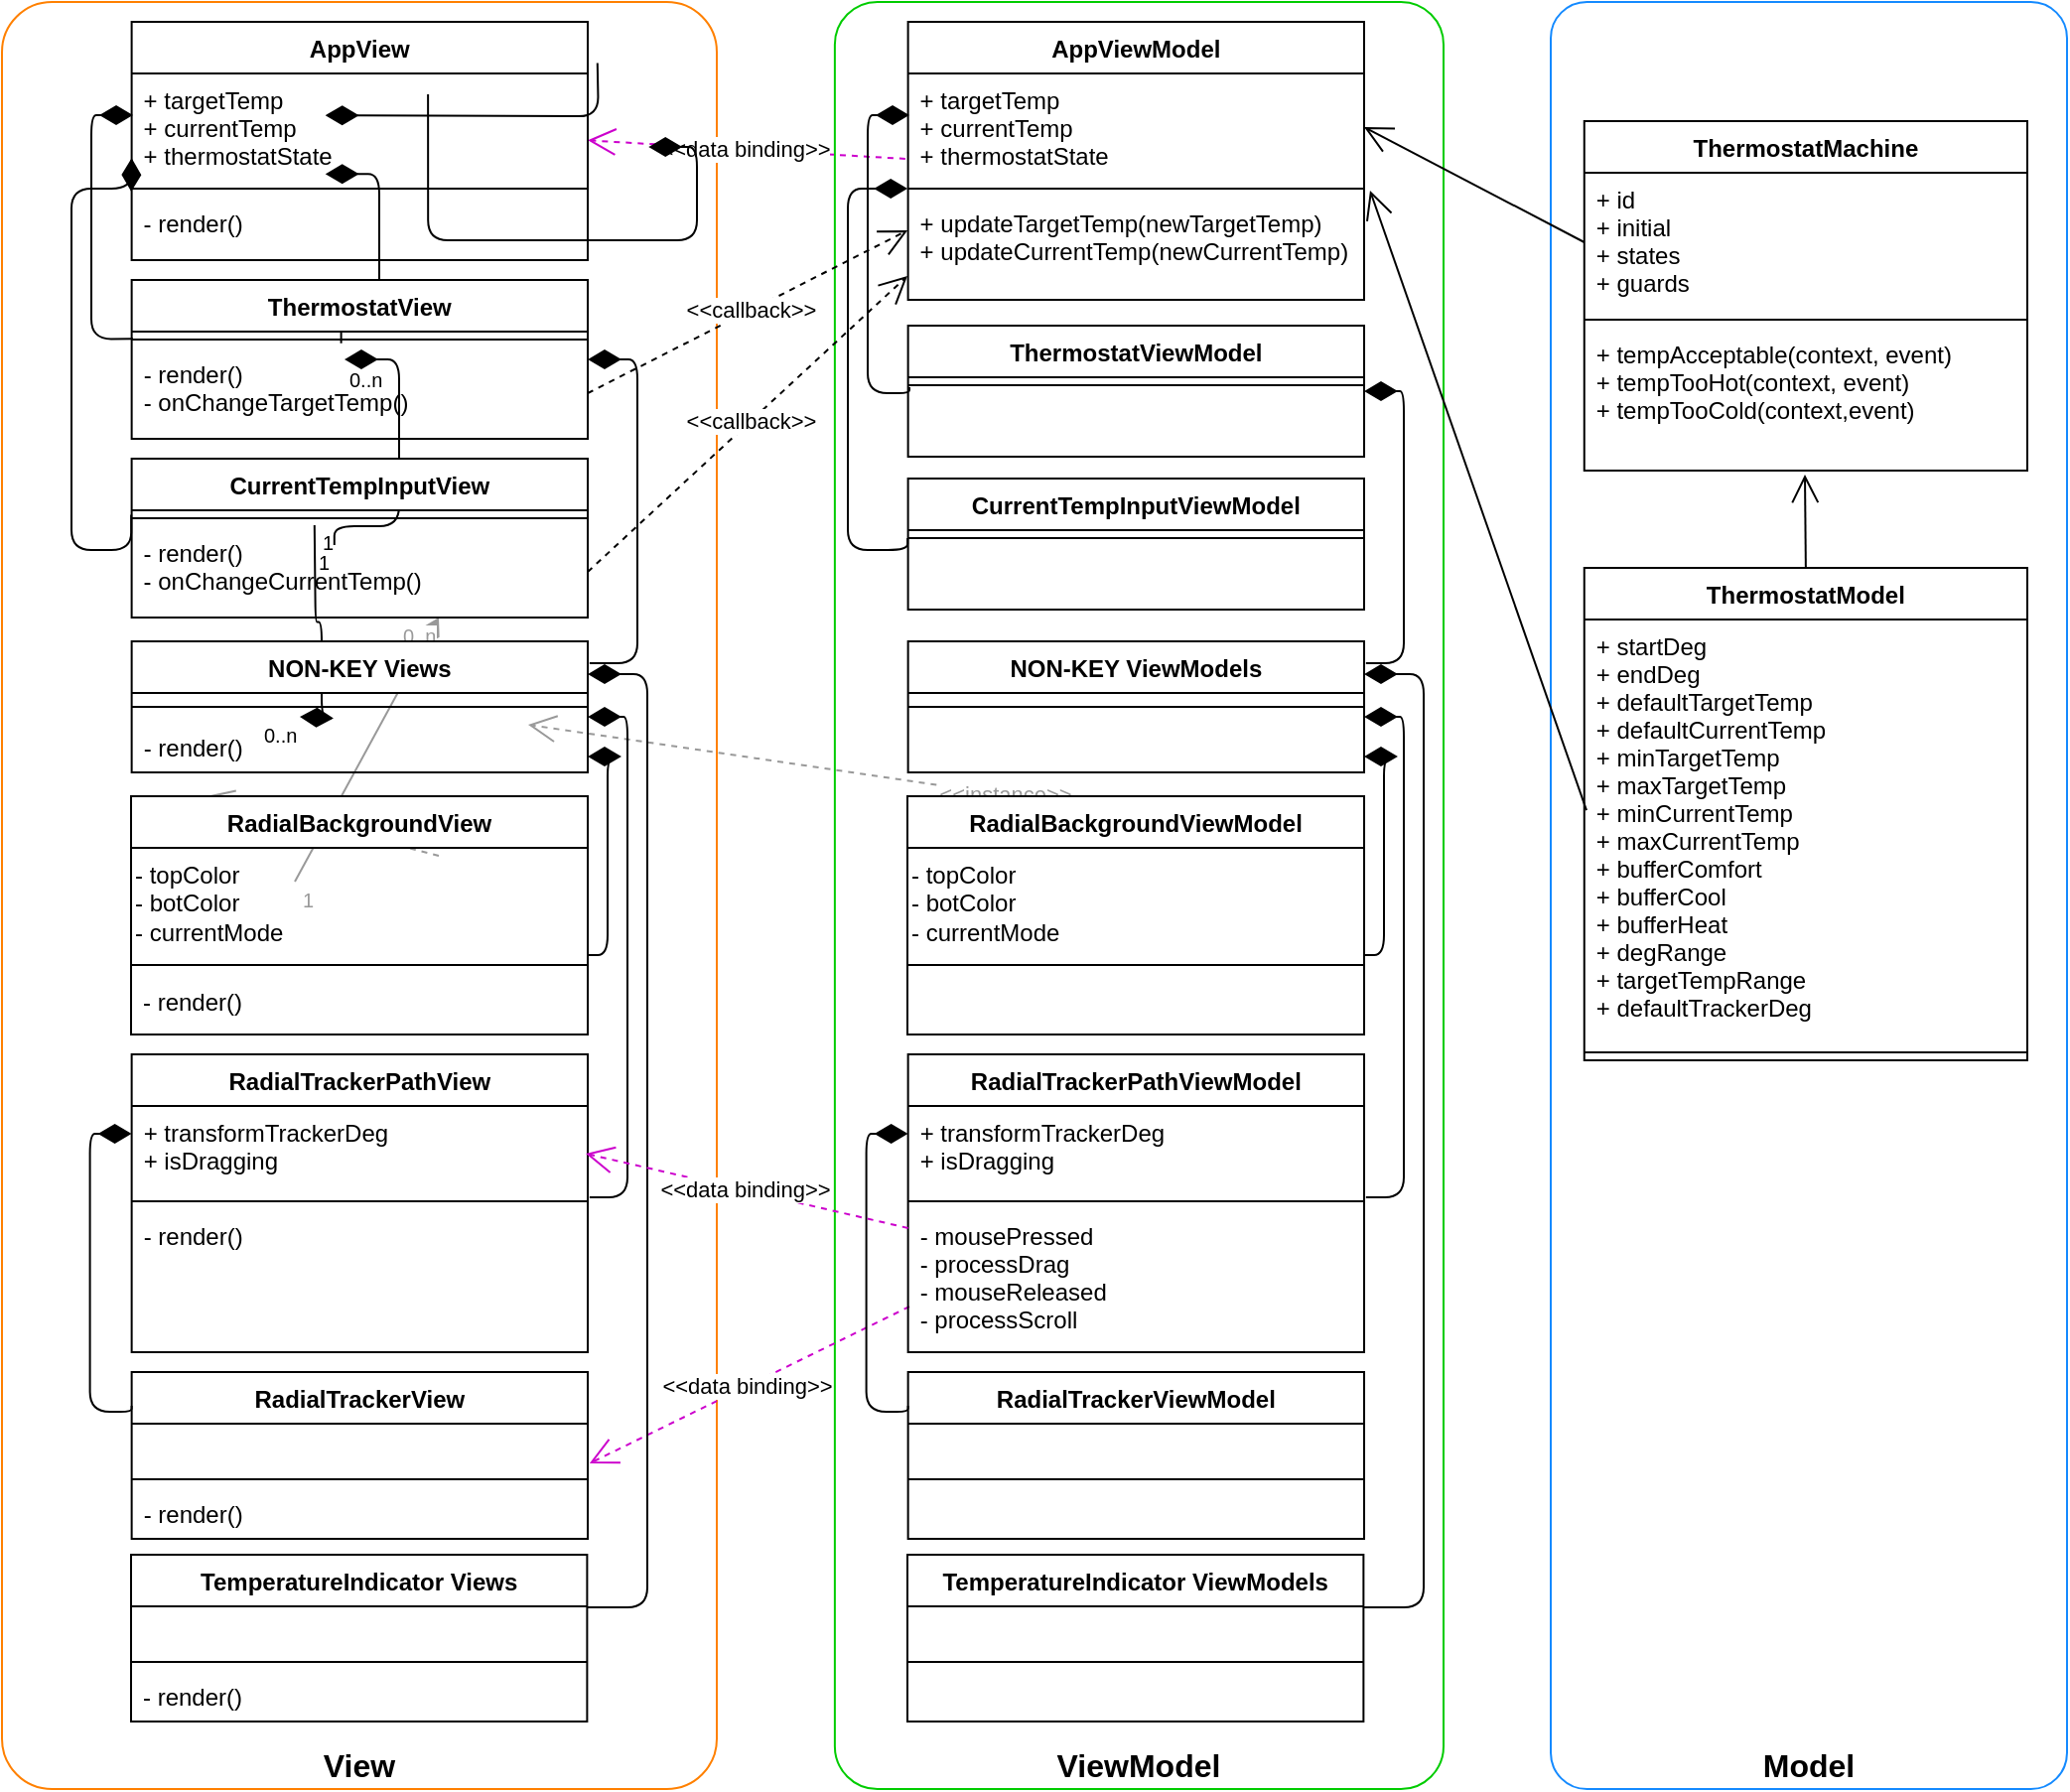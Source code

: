 <mxfile version="12.8.1" type="device"><diagram id="C5RBs43oDa-KdzZeNtuy" name="UML Class Diagram"><mxGraphModel dx="1408" dy="748" grid="1" gridSize="10" guides="1" tooltips="1" connect="1" arrows="1" fold="1" page="1" pageScale="1" pageWidth="827" pageHeight="1169" math="0" shadow="0"><root><mxCell id="WIyWlLk6GJQsqaUBKTNV-0"/><mxCell id="WIyWlLk6GJQsqaUBKTNV-1" parent="WIyWlLk6GJQsqaUBKTNV-0"/><mxCell id="9CVnoD6y7xg2wJ9x1rAa-2" value="&lt;b style=&quot;font-size: 16px;&quot;&gt;ViewModel&lt;/b&gt;" style="rounded=1;whiteSpace=wrap;html=1;strokeColor=#00CC00;fontColor=#000000;arcSize=7;verticalAlign=bottom;fillColor=none;fontSize=16;" parent="WIyWlLk6GJQsqaUBKTNV-1" vertex="1"><mxGeometry x="459.44" y="80" width="306.56" height="900" as="geometry"/></mxCell><mxCell id="9CVnoD6y7xg2wJ9x1rAa-0" value="&lt;b style=&quot;font-size: 16px;&quot;&gt;Model&lt;/b&gt;" style="rounded=1;whiteSpace=wrap;html=1;strokeColor=#148AFF;fontColor=#000000;arcSize=7;verticalAlign=bottom;fillColor=none;fontSize=16;" parent="WIyWlLk6GJQsqaUBKTNV-1" vertex="1"><mxGeometry x="820" y="80" width="260" height="900" as="geometry"/></mxCell><mxCell id="9CVnoD6y7xg2wJ9x1rAa-19" value="ThermostatModel" style="swimlane;fontStyle=1;align=center;verticalAlign=top;childLayout=stackLayout;horizontal=1;startSize=26;horizontalStack=0;resizeParent=1;resizeParentMax=0;resizeLast=0;collapsible=1;marginBottom=0;" parent="WIyWlLk6GJQsqaUBKTNV-1" vertex="1"><mxGeometry x="836.88" y="365" width="223.12" height="248" as="geometry"/></mxCell><mxCell id="9CVnoD6y7xg2wJ9x1rAa-20" value="+ startDeg &#10;+ endDeg &#10;+ defaultTargetTemp &#10;+ defaultCurrentTemp &#10;+ minTargetTemp &#10;+ maxTargetTemp &#10;+ minCurrentTemp &#10;+ maxCurrentTemp &#10;+ bufferComfort &#10;+ bufferCool &#10;+ bufferHeat &#10;+ degRange&#10;+ targetTempRange&#10;+ defaultTrackerDeg " style="text;strokeColor=none;fillColor=none;align=left;verticalAlign=top;spacingLeft=4;spacingRight=4;overflow=hidden;rotatable=0;points=[[0,0.5],[1,0.5]];portConstraint=eastwest;" parent="9CVnoD6y7xg2wJ9x1rAa-19" vertex="1"><mxGeometry y="26" width="223.12" height="214" as="geometry"/></mxCell><mxCell id="9CVnoD6y7xg2wJ9x1rAa-21" value="" style="line;strokeWidth=1;fillColor=none;align=left;verticalAlign=middle;spacingTop=-1;spacingLeft=3;spacingRight=3;rotatable=0;labelPosition=right;points=[];portConstraint=eastwest;" parent="9CVnoD6y7xg2wJ9x1rAa-19" vertex="1"><mxGeometry y="240" width="223.12" height="8" as="geometry"/></mxCell><mxCell id="9CVnoD6y7xg2wJ9x1rAa-1" value="&lt;b style=&quot;font-size: 16px;&quot;&gt;View&lt;/b&gt;" style="rounded=1;whiteSpace=wrap;html=1;strokeColor=#FF8000;fontColor=#000000;arcSize=7;verticalAlign=bottom;fillColor=none;fontSize=16;" parent="WIyWlLk6GJQsqaUBKTNV-1" vertex="1"><mxGeometry x="40" y="80" width="360" height="900" as="geometry"/></mxCell><mxCell id="9CVnoD6y7xg2wJ9x1rAa-13" value="NON-KEY ViewModels" style="swimlane;fontStyle=1;align=center;verticalAlign=top;childLayout=stackLayout;horizontal=1;startSize=26;horizontalStack=0;resizeParent=1;resizeParentMax=0;resizeLast=0;collapsible=1;marginBottom=0;" parent="WIyWlLk6GJQsqaUBKTNV-1" vertex="1"><mxGeometry x="496.32" y="402" width="229.69" height="66" as="geometry"/></mxCell><mxCell id="9CVnoD6y7xg2wJ9x1rAa-15" value="" style="line;strokeWidth=1;fillColor=none;align=left;verticalAlign=middle;spacingTop=-1;spacingLeft=3;spacingRight=3;rotatable=0;labelPosition=right;points=[];portConstraint=eastwest;" parent="9CVnoD6y7xg2wJ9x1rAa-13" vertex="1"><mxGeometry y="26" width="229.69" height="14" as="geometry"/></mxCell><mxCell id="9CVnoD6y7xg2wJ9x1rAa-16" value=" " style="text;strokeColor=none;fillColor=none;align=left;verticalAlign=top;spacingLeft=4;spacingRight=4;overflow=hidden;rotatable=0;points=[[0,0.5],[1,0.5]];portConstraint=eastwest;fontColor=#000000;" parent="9CVnoD6y7xg2wJ9x1rAa-13" vertex="1"><mxGeometry y="40" width="229.69" height="26" as="geometry"/></mxCell><mxCell id="9CVnoD6y7xg2wJ9x1rAa-45" value="&amp;lt;&amp;lt;data binding&amp;gt;&amp;gt;" style="endArrow=open;endSize=12;dashed=1;html=1;entryX=1.004;entryY=0.833;entryDx=0;entryDy=0;startArrow=none;startFill=0;startSize=12;horizontal=1;entryPerimeter=0;strokeColor=#CC00CC;exitX=0.003;exitY=0.681;exitDx=0;exitDy=0;exitPerimeter=0;" parent="WIyWlLk6GJQsqaUBKTNV-1" source="GI1ptg-yzZfhmbp-RPD3-28" target="Fqeq60EQVSiCAQe6T0hU-38" edge="1"><mxGeometry x="0.017" width="160" relative="1" as="geometry"><mxPoint x="459.44" y="797.65" as="sourcePoint"/><mxPoint x="369.33" y="720.002" as="targetPoint"/><mxPoint as="offset"/></mxGeometry></mxCell><mxCell id="9CVnoD6y7xg2wJ9x1rAa-60" value="&amp;lt;&amp;lt;data binding&amp;gt;&amp;gt;" style="endArrow=open;endSize=12;dashed=1;html=1;startArrow=none;startFill=0;startSize=12;horizontal=1;strokeColor=#CC00CC;exitX=-0.006;exitY=0.796;exitDx=0;exitDy=0;exitPerimeter=0;" parent="WIyWlLk6GJQsqaUBKTNV-1" source="GI1ptg-yzZfhmbp-RPD3-5" target="Fqeq60EQVSiCAQe6T0hU-10" edge="1"><mxGeometry x="0.017" width="160" relative="1" as="geometry"><mxPoint x="440" y="130" as="sourcePoint"/><mxPoint x="335.01" y="39.872" as="targetPoint"/><mxPoint as="offset"/></mxGeometry></mxCell><mxCell id="9CVnoD6y7xg2wJ9x1rAa-61" value="&lt;br&gt;" style="endArrow=none;html=1;endSize=12;startArrow=diamondThin;startSize=14;startFill=1;edgeStyle=orthogonalEdgeStyle;endFill=0;entryX=0.999;entryY=0.09;entryDx=0;entryDy=0;entryPerimeter=0;exitX=0;exitY=0.5;exitDx=0;exitDy=0;" parent="WIyWlLk6GJQsqaUBKTNV-1" source="9CVnoD6y7xg2wJ9x1rAa-39" edge="1"><mxGeometry relative="1" as="geometry"><mxPoint x="190" y="440" as="sourcePoint"/><mxPoint x="197.39" y="343.5" as="targetPoint"/></mxGeometry></mxCell><mxCell id="9CVnoD6y7xg2wJ9x1rAa-62" value="0..n" style="resizable=0;html=1;align=left;verticalAlign=top;labelBackgroundColor=#ffffff;fontSize=10;" parent="9CVnoD6y7xg2wJ9x1rAa-61" connectable="0" vertex="1"><mxGeometry x="-1" relative="1" as="geometry"><mxPoint x="-20" y="-3" as="offset"/></mxGeometry></mxCell><mxCell id="9CVnoD6y7xg2wJ9x1rAa-63" value="1" style="resizable=0;html=1;align=right;verticalAlign=top;labelBackgroundColor=#ffffff;fontSize=10;" parent="9CVnoD6y7xg2wJ9x1rAa-61" connectable="0" vertex="1"><mxGeometry x="1" relative="1" as="geometry"><mxPoint x="10.05" y="-3.5" as="offset"/></mxGeometry></mxCell><mxCell id="9CVnoD6y7xg2wJ9x1rAa-64" value="&amp;lt;&amp;lt;callback&amp;gt;&amp;gt;" style="endArrow=open;endSize=12;dashed=1;html=1;startArrow=none;startFill=0;startSize=12;horizontal=1;exitX=1;exitY=0.5;exitDx=0;exitDy=0;entryX=-0.001;entryY=0.327;entryDx=0;entryDy=0;entryPerimeter=0;" parent="WIyWlLk6GJQsqaUBKTNV-1" source="Fqeq60EQVSiCAQe6T0hU-8" target="GI1ptg-yzZfhmbp-RPD3-7" edge="1"><mxGeometry x="0.017" width="160" relative="1" as="geometry"><mxPoint x="335.01" y="289.998" as="sourcePoint"/><mxPoint x="464.9" y="363.63" as="targetPoint"/><mxPoint as="offset"/></mxGeometry></mxCell><mxCell id="9CVnoD6y7xg2wJ9x1rAa-71" value="&amp;lt;&amp;lt;instance&amp;gt;&amp;gt;" style="endArrow=open;endSize=12;dashed=1;html=1;exitX=0.5;exitY=0;exitDx=0;exitDy=0;rounded=1;strokeColor=#999999;entryX=0.5;entryY=1;entryDx=0;entryDy=0;fontColor=#999999;" parent="WIyWlLk6GJQsqaUBKTNV-1" source="9CVnoD6y7xg2wJ9x1rAa-65" edge="1"><mxGeometry x="-0.535" width="160" relative="1" as="geometry"><mxPoint x="617.5" y="490" as="sourcePoint"/><mxPoint x="305" y="444" as="targetPoint"/><mxPoint as="offset"/></mxGeometry></mxCell><mxCell id="9CVnoD6y7xg2wJ9x1rAa-78" value="&amp;lt;&amp;lt;instance&amp;gt;&amp;gt;" style="endArrow=open;endSize=12;dashed=1;html=1;exitX=0.5;exitY=0;exitDx=0;exitDy=0;rounded=1;strokeColor=#999999;entryX=0.501;entryY=1.001;entryDx=0;entryDy=0;entryPerimeter=0;fontColor=#999999;" parent="WIyWlLk6GJQsqaUBKTNV-1" source="9CVnoD6y7xg2wJ9x1rAa-72" edge="1"><mxGeometry x="-0.199" width="160" relative="1" as="geometry"><mxPoint x="260" y="510" as="sourcePoint"/><mxPoint x="142.61" y="480.052" as="targetPoint"/><mxPoint as="offset"/></mxGeometry></mxCell><mxCell id="9CVnoD6y7xg2wJ9x1rAa-79" value="&lt;br&gt;" style="endArrow=none;html=1;endSize=12;startArrow=diamondThin;startSize=14;startFill=1;endFill=0;entryX=1;entryY=0.5;entryDx=0;entryDy=0;exitX=0;exitY=0.5;exitDx=0;exitDy=0;strokeColor=#999999;fontColor=#999999;" parent="WIyWlLk6GJQsqaUBKTNV-1" source="9CVnoD6y7xg2wJ9x1rAa-65" edge="1"><mxGeometry relative="1" as="geometry"><mxPoint x="260" y="390" as="sourcePoint"/><mxPoint x="187.5" y="523" as="targetPoint"/></mxGeometry></mxCell><mxCell id="9CVnoD6y7xg2wJ9x1rAa-80" value="0..n" style="resizable=0;html=1;align=left;verticalAlign=top;labelBackgroundColor=#ffffff;fontSize=10;fontColor=#999999;" parent="9CVnoD6y7xg2wJ9x1rAa-79" connectable="0" vertex="1"><mxGeometry x="-1" relative="1" as="geometry"><mxPoint x="-20" y="-3" as="offset"/></mxGeometry></mxCell><mxCell id="9CVnoD6y7xg2wJ9x1rAa-81" value="1" style="resizable=0;html=1;align=right;verticalAlign=top;labelBackgroundColor=#ffffff;fontSize=10;fontColor=#999999;" parent="9CVnoD6y7xg2wJ9x1rAa-79" connectable="0" vertex="1"><mxGeometry x="1" relative="1" as="geometry"><mxPoint x="10.05" y="-3.5" as="offset"/></mxGeometry></mxCell><mxCell id="9CVnoD6y7xg2wJ9x1rAa-94" value="&lt;br&gt;" style="endArrow=none;html=1;endSize=12;startArrow=diamondThin;startSize=14;startFill=1;endFill=0;entryX=0;entryY=0.25;entryDx=0;entryDy=0;exitX=1.003;exitY=0.172;exitDx=0;exitDy=0;exitPerimeter=0;edgeStyle=orthogonalEdgeStyle;" parent="WIyWlLk6GJQsqaUBKTNV-1" target="9CVnoD6y7xg2wJ9x1rAa-91" edge="1"><mxGeometry relative="1" as="geometry"><mxPoint x="202.86" y="137.072" as="sourcePoint"/><mxPoint x="339.89" y="110.75" as="targetPoint"/></mxGeometry></mxCell><mxCell id="9CVnoD6y7xg2wJ9x1rAa-95" value="" style="resizable=0;html=1;align=left;verticalAlign=top;labelBackgroundColor=#ffffff;fontSize=10;" parent="9CVnoD6y7xg2wJ9x1rAa-94" connectable="0" vertex="1"><mxGeometry x="-1" relative="1" as="geometry"><mxPoint x="-20" y="-3" as="offset"/></mxGeometry></mxCell><mxCell id="9CVnoD6y7xg2wJ9x1rAa-96" value="" style="resizable=0;html=1;align=right;verticalAlign=top;labelBackgroundColor=#ffffff;fontSize=10;" parent="9CVnoD6y7xg2wJ9x1rAa-94" connectable="0" vertex="1"><mxGeometry x="1" relative="1" as="geometry"><mxPoint x="10.05" y="-3.5" as="offset"/></mxGeometry></mxCell><mxCell id="9CVnoD6y7xg2wJ9x1rAa-97" value="&lt;br&gt;" style="endArrow=none;html=1;endSize=12;startArrow=diamondThin;startSize=14;startFill=1;endFill=0;entryX=1;entryY=0.25;entryDx=0;entryDy=0;exitX=1.003;exitY=0.561;exitDx=0;exitDy=0;exitPerimeter=0;edgeStyle=orthogonalEdgeStyle;" parent="WIyWlLk6GJQsqaUBKTNV-1" target="9CVnoD6y7xg2wJ9x1rAa-100" edge="1"><mxGeometry relative="1" as="geometry"><mxPoint x="202.86" y="166.636" as="sourcePoint"/><mxPoint x="210.81" y="251.838" as="targetPoint"/><Array as="points"><mxPoint x="230" y="167"/><mxPoint x="230" y="237"/></Array></mxGeometry></mxCell><mxCell id="9CVnoD6y7xg2wJ9x1rAa-98" value="" style="resizable=0;html=1;align=left;verticalAlign=top;labelBackgroundColor=#ffffff;fontSize=10;" parent="9CVnoD6y7xg2wJ9x1rAa-97" connectable="0" vertex="1"><mxGeometry x="-1" relative="1" as="geometry"><mxPoint x="-20" y="-3" as="offset"/></mxGeometry></mxCell><mxCell id="9CVnoD6y7xg2wJ9x1rAa-99" value="" style="resizable=0;html=1;align=right;verticalAlign=top;labelBackgroundColor=#ffffff;fontSize=10;" parent="9CVnoD6y7xg2wJ9x1rAa-97" connectable="0" vertex="1"><mxGeometry x="1" relative="1" as="geometry"><mxPoint x="10.05" y="-3.5" as="offset"/></mxGeometry></mxCell><mxCell id="9CVnoD6y7xg2wJ9x1rAa-103" value="&lt;br&gt;" style="endArrow=none;html=1;endSize=12;startArrow=diamondThin;startSize=14;startFill=1;endFill=0;entryX=1;entryY=0.136;entryDx=0;entryDy=0;exitX=1.009;exitY=0.725;exitDx=0;exitDy=0;exitPerimeter=0;entryPerimeter=0;edgeStyle=orthogonalEdgeStyle;" parent="WIyWlLk6GJQsqaUBKTNV-1" target="9CVnoD6y7xg2wJ9x1rAa-87" edge="1"><mxGeometry relative="1" as="geometry"><mxPoint x="365.64" y="153" as="sourcePoint"/><mxPoint x="254.56" y="126.5" as="targetPoint"/><Array as="points"><mxPoint x="390" y="153"/><mxPoint x="390" y="200"/></Array></mxGeometry></mxCell><mxCell id="9CVnoD6y7xg2wJ9x1rAa-104" value="" style="resizable=0;html=1;align=left;verticalAlign=top;labelBackgroundColor=#ffffff;fontSize=10;" parent="9CVnoD6y7xg2wJ9x1rAa-103" connectable="0" vertex="1"><mxGeometry x="-1" relative="1" as="geometry"><mxPoint x="-20" y="-3" as="offset"/></mxGeometry></mxCell><mxCell id="9CVnoD6y7xg2wJ9x1rAa-105" value="" style="resizable=0;html=1;align=right;verticalAlign=top;labelBackgroundColor=#ffffff;fontSize=10;" parent="9CVnoD6y7xg2wJ9x1rAa-103" connectable="0" vertex="1"><mxGeometry x="1" relative="1" as="geometry"><mxPoint x="10.05" y="-3.5" as="offset"/></mxGeometry></mxCell><mxCell id="9CVnoD6y7xg2wJ9x1rAa-107" value="&lt;br&gt;" style="endArrow=none;html=1;endSize=12;startArrow=diamondThin;startSize=14;startFill=1;edgeStyle=orthogonalEdgeStyle;endFill=0;entryX=0.007;entryY=0.119;entryDx=0;entryDy=0;entryPerimeter=0;exitX=1;exitY=0.5;exitDx=0;exitDy=0;" parent="WIyWlLk6GJQsqaUBKTNV-1" target="9CVnoD6y7xg2wJ9x1rAa-38" edge="1"><mxGeometry relative="1" as="geometry"><mxPoint x="212.5" y="260" as="sourcePoint"/><mxPoint x="207.39" y="353.5" as="targetPoint"/><Array as="points"><mxPoint x="240" y="260"/><mxPoint x="240" y="344"/></Array></mxGeometry></mxCell><mxCell id="9CVnoD6y7xg2wJ9x1rAa-108" value="0..n" style="resizable=0;html=1;align=left;verticalAlign=top;labelBackgroundColor=#ffffff;fontSize=10;" parent="9CVnoD6y7xg2wJ9x1rAa-107" connectable="0" vertex="1"><mxGeometry x="-1" relative="1" as="geometry"><mxPoint y="-2" as="offset"/></mxGeometry></mxCell><mxCell id="9CVnoD6y7xg2wJ9x1rAa-109" value="1" style="resizable=0;html=1;align=right;verticalAlign=top;labelBackgroundColor=#ffffff;fontSize=10;" parent="9CVnoD6y7xg2wJ9x1rAa-107" connectable="0" vertex="1"><mxGeometry x="1" relative="1" as="geometry"><mxPoint x="-2" y="-3.5" as="offset"/></mxGeometry></mxCell><mxCell id="9CVnoD6y7xg2wJ9x1rAa-110" value="ThermostatViewModel" style="swimlane;fontStyle=1;align=center;verticalAlign=top;childLayout=stackLayout;horizontal=1;startSize=26;horizontalStack=0;resizeParent=1;resizeParentMax=0;resizeLast=0;collapsible=1;marginBottom=0;" parent="WIyWlLk6GJQsqaUBKTNV-1" vertex="1"><mxGeometry x="496.32" y="243" width="229.69" height="66" as="geometry"/></mxCell><mxCell id="9CVnoD6y7xg2wJ9x1rAa-112" value="" style="line;strokeWidth=1;fillColor=none;align=left;verticalAlign=middle;spacingTop=-1;spacingLeft=3;spacingRight=3;rotatable=0;labelPosition=right;points=[];portConstraint=eastwest;" parent="9CVnoD6y7xg2wJ9x1rAa-110" vertex="1"><mxGeometry y="26" width="229.69" height="8" as="geometry"/></mxCell><mxCell id="9CVnoD6y7xg2wJ9x1rAa-113" value=" " style="text;strokeColor=none;fillColor=none;align=left;verticalAlign=top;spacingLeft=4;spacingRight=4;overflow=hidden;rotatable=0;points=[[0,0.5],[1,0.5]];portConstraint=eastwest;fontColor=#000000;" parent="9CVnoD6y7xg2wJ9x1rAa-110" vertex="1"><mxGeometry y="34" width="229.69" height="32" as="geometry"/></mxCell><mxCell id="GI1ptg-yzZfhmbp-RPD3-0" value="ThermostatMachine" style="swimlane;fontStyle=1;align=center;verticalAlign=top;childLayout=stackLayout;horizontal=1;startSize=26;horizontalStack=0;resizeParent=1;resizeParentMax=0;resizeLast=0;collapsible=1;marginBottom=0;" vertex="1" parent="WIyWlLk6GJQsqaUBKTNV-1"><mxGeometry x="836.88" y="140" width="223.12" height="176" as="geometry"/></mxCell><mxCell id="GI1ptg-yzZfhmbp-RPD3-1" value="+ id&#10;+ initial&#10;+ states&#10;+ guards" style="text;strokeColor=none;fillColor=none;align=left;verticalAlign=top;spacingLeft=4;spacingRight=4;overflow=hidden;rotatable=0;points=[[0,0.5],[1,0.5]];portConstraint=eastwest;" vertex="1" parent="GI1ptg-yzZfhmbp-RPD3-0"><mxGeometry y="26" width="223.12" height="70" as="geometry"/></mxCell><mxCell id="GI1ptg-yzZfhmbp-RPD3-2" value="" style="line;strokeWidth=1;fillColor=none;align=left;verticalAlign=middle;spacingTop=-1;spacingLeft=3;spacingRight=3;rotatable=0;labelPosition=right;points=[];portConstraint=eastwest;" vertex="1" parent="GI1ptg-yzZfhmbp-RPD3-0"><mxGeometry y="96" width="223.12" height="8" as="geometry"/></mxCell><mxCell id="GI1ptg-yzZfhmbp-RPD3-3" value="+ tempAcceptable(context, event)&#10;+ tempTooHot(context, event)&#10;+ tempTooCold(context,event)" style="text;strokeColor=none;fillColor=none;align=left;verticalAlign=top;spacingLeft=4;spacingRight=4;overflow=hidden;rotatable=0;points=[[0,0.5],[1,0.5]];portConstraint=eastwest;" vertex="1" parent="GI1ptg-yzZfhmbp-RPD3-0"><mxGeometry y="104" width="223.12" height="72" as="geometry"/></mxCell><mxCell id="GI1ptg-yzZfhmbp-RPD3-4" value="AppViewModel" style="swimlane;fontStyle=1;align=center;verticalAlign=top;childLayout=stackLayout;horizontal=1;startSize=26;horizontalStack=0;resizeParent=1;resizeParentMax=0;resizeLast=0;collapsible=1;marginBottom=0;" vertex="1" parent="WIyWlLk6GJQsqaUBKTNV-1"><mxGeometry x="496.31" y="90" width="229.69" height="140" as="geometry"/></mxCell><mxCell id="GI1ptg-yzZfhmbp-RPD3-5" value="+ targetTemp&#10;+ currentTemp&#10;+ thermostatState" style="text;strokeColor=none;fillColor=none;align=left;verticalAlign=top;spacingLeft=4;spacingRight=4;overflow=hidden;rotatable=0;points=[[0,0.5],[1,0.5]];portConstraint=eastwest;" vertex="1" parent="GI1ptg-yzZfhmbp-RPD3-4"><mxGeometry y="26" width="229.69" height="54" as="geometry"/></mxCell><mxCell id="GI1ptg-yzZfhmbp-RPD3-6" value="" style="line;strokeWidth=1;fillColor=none;align=left;verticalAlign=middle;spacingTop=-1;spacingLeft=3;spacingRight=3;rotatable=0;labelPosition=right;points=[];portConstraint=eastwest;" vertex="1" parent="GI1ptg-yzZfhmbp-RPD3-4"><mxGeometry y="80" width="229.69" height="8" as="geometry"/></mxCell><mxCell id="GI1ptg-yzZfhmbp-RPD3-7" value="+ updateTargetTemp(newTargetTemp)&#10;+ updateCurrentTemp(newCurrentTemp)" style="text;strokeColor=none;fillColor=none;align=left;verticalAlign=top;spacingLeft=4;spacingRight=4;overflow=hidden;rotatable=0;points=[[0,0.5],[1,0.5]];portConstraint=eastwest;fontColor=#000000;" vertex="1" parent="GI1ptg-yzZfhmbp-RPD3-4"><mxGeometry y="88" width="229.69" height="52" as="geometry"/></mxCell><mxCell id="GI1ptg-yzZfhmbp-RPD3-8" value="CurrentTempInputViewModel" style="swimlane;fontStyle=1;align=center;verticalAlign=top;childLayout=stackLayout;horizontal=1;startSize=26;horizontalStack=0;resizeParent=1;resizeParentMax=0;resizeLast=0;collapsible=1;marginBottom=0;" vertex="1" parent="WIyWlLk6GJQsqaUBKTNV-1"><mxGeometry x="496.31" y="320" width="229.69" height="66" as="geometry"/></mxCell><mxCell id="GI1ptg-yzZfhmbp-RPD3-10" value="" style="line;strokeWidth=1;fillColor=none;align=left;verticalAlign=middle;spacingTop=-1;spacingLeft=3;spacingRight=3;rotatable=0;labelPosition=right;points=[];portConstraint=eastwest;" vertex="1" parent="GI1ptg-yzZfhmbp-RPD3-8"><mxGeometry y="26" width="229.69" height="8" as="geometry"/></mxCell><mxCell id="GI1ptg-yzZfhmbp-RPD3-11" value=" " style="text;strokeColor=none;fillColor=none;align=left;verticalAlign=top;spacingLeft=4;spacingRight=4;overflow=hidden;rotatable=0;points=[[0,0.5],[1,0.5]];portConstraint=eastwest;fontColor=#000000;" vertex="1" parent="GI1ptg-yzZfhmbp-RPD3-8"><mxGeometry y="34" width="229.69" height="32" as="geometry"/></mxCell><mxCell id="GI1ptg-yzZfhmbp-RPD3-13" value="&lt;br&gt;" style="endArrow=none;html=1;endSize=12;startArrow=diamondThin;startSize=14;startFill=1;endFill=0;entryX=0.003;entryY=-0.094;entryDx=0;entryDy=0;exitX=0.003;exitY=0.389;exitDx=0;exitDy=0;exitPerimeter=0;entryPerimeter=0;edgeStyle=orthogonalEdgeStyle;" edge="1" parent="WIyWlLk6GJQsqaUBKTNV-1" source="GI1ptg-yzZfhmbp-RPD3-5" target="9CVnoD6y7xg2wJ9x1rAa-113"><mxGeometry relative="1" as="geometry"><mxPoint x="456.64" y="160.76" as="sourcePoint"/><mxPoint x="456" y="208" as="targetPoint"/><Array as="points"><mxPoint x="476" y="137"/><mxPoint x="476" y="277"/></Array></mxGeometry></mxCell><mxCell id="GI1ptg-yzZfhmbp-RPD3-14" value="" style="resizable=0;html=1;align=left;verticalAlign=top;labelBackgroundColor=#ffffff;fontSize=10;" connectable="0" vertex="1" parent="GI1ptg-yzZfhmbp-RPD3-13"><mxGeometry x="-1" relative="1" as="geometry"><mxPoint x="-20" y="-3" as="offset"/></mxGeometry></mxCell><mxCell id="GI1ptg-yzZfhmbp-RPD3-15" value="" style="resizable=0;html=1;align=right;verticalAlign=top;labelBackgroundColor=#ffffff;fontSize=10;" connectable="0" vertex="1" parent="GI1ptg-yzZfhmbp-RPD3-13"><mxGeometry x="1" relative="1" as="geometry"><mxPoint x="10.05" y="-3.5" as="offset"/></mxGeometry></mxCell><mxCell id="GI1ptg-yzZfhmbp-RPD3-16" value="&lt;br&gt;" style="endArrow=none;html=1;endSize=12;startArrow=diamondThin;startSize=14;startFill=1;endFill=0;entryX=-0.001;entryY=-0.125;entryDx=0;entryDy=0;exitX=-0.001;exitY=-0.077;exitDx=0;exitDy=0;exitPerimeter=0;entryPerimeter=0;edgeStyle=orthogonalEdgeStyle;" edge="1" parent="WIyWlLk6GJQsqaUBKTNV-1" source="GI1ptg-yzZfhmbp-RPD3-7" target="GI1ptg-yzZfhmbp-RPD3-11"><mxGeometry relative="1" as="geometry"><mxPoint x="486.999" y="230.006" as="sourcePoint"/><mxPoint x="487.009" y="393.992" as="targetPoint"/><Array as="points"><mxPoint x="466" y="174"/><mxPoint x="466" y="356"/></Array></mxGeometry></mxCell><mxCell id="GI1ptg-yzZfhmbp-RPD3-17" value="" style="resizable=0;html=1;align=left;verticalAlign=top;labelBackgroundColor=#ffffff;fontSize=10;" connectable="0" vertex="1" parent="GI1ptg-yzZfhmbp-RPD3-16"><mxGeometry x="-1" relative="1" as="geometry"><mxPoint x="-20" y="-3" as="offset"/></mxGeometry></mxCell><mxCell id="GI1ptg-yzZfhmbp-RPD3-18" value="" style="resizable=0;html=1;align=right;verticalAlign=top;labelBackgroundColor=#ffffff;fontSize=10;" connectable="0" vertex="1" parent="GI1ptg-yzZfhmbp-RPD3-16"><mxGeometry x="1" relative="1" as="geometry"><mxPoint x="10.05" y="-3.5" as="offset"/></mxGeometry></mxCell><mxCell id="GI1ptg-yzZfhmbp-RPD3-20" value="&lt;br&gt;" style="endArrow=none;html=1;endSize=12;startArrow=diamondThin;startSize=14;startFill=1;endFill=0;entryX=1.004;entryY=0.167;entryDx=0;entryDy=0;exitX=1;exitY=0.5;exitDx=0;exitDy=0;edgeStyle=orthogonalEdgeStyle;entryPerimeter=0;" edge="1" parent="WIyWlLk6GJQsqaUBKTNV-1" source="9CVnoD6y7xg2wJ9x1rAa-110" target="9CVnoD6y7xg2wJ9x1rAa-13"><mxGeometry relative="1" as="geometry"><mxPoint x="766.08" y="287.996" as="sourcePoint"/><mxPoint x="766.08" y="470" as="targetPoint"/><Array as="points"><mxPoint x="746" y="276"/><mxPoint x="746" y="413"/></Array></mxGeometry></mxCell><mxCell id="GI1ptg-yzZfhmbp-RPD3-21" value="" style="resizable=0;html=1;align=left;verticalAlign=top;labelBackgroundColor=#ffffff;fontSize=10;" connectable="0" vertex="1" parent="GI1ptg-yzZfhmbp-RPD3-20"><mxGeometry x="-1" relative="1" as="geometry"><mxPoint x="-20" y="-3" as="offset"/></mxGeometry></mxCell><mxCell id="GI1ptg-yzZfhmbp-RPD3-22" value="" style="resizable=0;html=1;align=right;verticalAlign=top;labelBackgroundColor=#ffffff;fontSize=10;" connectable="0" vertex="1" parent="GI1ptg-yzZfhmbp-RPD3-20"><mxGeometry x="1" relative="1" as="geometry"><mxPoint x="10.05" y="-3.5" as="offset"/></mxGeometry></mxCell><mxCell id="GI1ptg-yzZfhmbp-RPD3-23" value="RadialBackgroundViewModel" style="swimlane;fontStyle=1;align=center;verticalAlign=top;childLayout=stackLayout;horizontal=1;startSize=26;horizontalStack=0;resizeParent=1;resizeParentMax=0;resizeLast=0;collapsible=1;marginBottom=0;" vertex="1" parent="WIyWlLk6GJQsqaUBKTNV-1"><mxGeometry x="496" y="480" width="230.01" height="120" as="geometry"/></mxCell><mxCell id="GI1ptg-yzZfhmbp-RPD3-33" value="- topColor&lt;br&gt;- botColor&lt;br&gt;- currentMode" style="text;html=1;" vertex="1" parent="GI1ptg-yzZfhmbp-RPD3-23"><mxGeometry y="26" width="230.01" height="54" as="geometry"/></mxCell><mxCell id="GI1ptg-yzZfhmbp-RPD3-24" value="" style="line;strokeWidth=1;fillColor=none;align=left;verticalAlign=middle;spacingTop=-1;spacingLeft=3;spacingRight=3;rotatable=0;labelPosition=right;points=[];portConstraint=eastwest;" vertex="1" parent="GI1ptg-yzZfhmbp-RPD3-23"><mxGeometry y="80" width="230.01" height="10" as="geometry"/></mxCell><mxCell id="GI1ptg-yzZfhmbp-RPD3-25" value=" " style="text;strokeColor=none;fillColor=none;align=left;verticalAlign=top;spacingLeft=4;spacingRight=4;overflow=hidden;rotatable=0;points=[[0,0.5],[1,0.5]];portConstraint=eastwest;fontColor=#000000;" vertex="1" parent="GI1ptg-yzZfhmbp-RPD3-23"><mxGeometry y="90" width="230.01" height="30" as="geometry"/></mxCell><mxCell id="GI1ptg-yzZfhmbp-RPD3-26" value="RadialTrackerPathViewModel" style="swimlane;fontStyle=1;align=center;verticalAlign=top;childLayout=stackLayout;horizontal=1;startSize=26;horizontalStack=0;resizeParent=1;resizeParentMax=0;resizeLast=0;collapsible=1;marginBottom=0;" vertex="1" parent="WIyWlLk6GJQsqaUBKTNV-1"><mxGeometry x="496.32" y="610" width="229.69" height="150" as="geometry"/></mxCell><mxCell id="GI1ptg-yzZfhmbp-RPD3-34" value="+ transformTrackerDeg&#10;+ isDragging&#10;" style="text;strokeColor=none;fillColor=none;align=left;verticalAlign=top;spacingLeft=4;spacingRight=4;overflow=hidden;rotatable=0;points=[[0,0.5],[1,0.5]];portConstraint=eastwest;fontColor=#000000;" vertex="1" parent="GI1ptg-yzZfhmbp-RPD3-26"><mxGeometry y="26" width="229.69" height="44" as="geometry"/></mxCell><mxCell id="GI1ptg-yzZfhmbp-RPD3-27" value="" style="line;strokeWidth=1;fillColor=none;align=left;verticalAlign=middle;spacingTop=-1;spacingLeft=3;spacingRight=3;rotatable=0;labelPosition=right;points=[];portConstraint=eastwest;" vertex="1" parent="GI1ptg-yzZfhmbp-RPD3-26"><mxGeometry y="70" width="229.69" height="8" as="geometry"/></mxCell><mxCell id="GI1ptg-yzZfhmbp-RPD3-28" value="- mousePressed&#10;- processDrag&#10;- mouseReleased&#10;- processScroll" style="text;strokeColor=none;fillColor=none;align=left;verticalAlign=top;spacingLeft=4;spacingRight=4;overflow=hidden;rotatable=0;points=[[0,0.5],[1,0.5]];portConstraint=eastwest;fontColor=#000000;" vertex="1" parent="GI1ptg-yzZfhmbp-RPD3-26"><mxGeometry y="78" width="229.69" height="72" as="geometry"/></mxCell><mxCell id="GI1ptg-yzZfhmbp-RPD3-29" value="TemperatureIndicator ViewModels" style="swimlane;fontStyle=1;align=center;verticalAlign=top;childLayout=stackLayout;horizontal=1;startSize=26;horizontalStack=0;resizeParent=1;resizeParentMax=0;resizeLast=0;collapsible=1;marginBottom=0;" vertex="1" parent="WIyWlLk6GJQsqaUBKTNV-1"><mxGeometry x="496" y="862" width="229.69" height="84" as="geometry"/></mxCell><mxCell id="GI1ptg-yzZfhmbp-RPD3-35" value=" " style="text;strokeColor=none;fillColor=none;align=left;verticalAlign=top;spacingLeft=4;spacingRight=4;overflow=hidden;rotatable=0;points=[[0,0.5],[1,0.5]];portConstraint=eastwest;fontColor=#000000;" vertex="1" parent="GI1ptg-yzZfhmbp-RPD3-29"><mxGeometry y="26" width="229.69" height="24" as="geometry"/></mxCell><mxCell id="GI1ptg-yzZfhmbp-RPD3-30" value="" style="line;strokeWidth=1;fillColor=none;align=left;verticalAlign=middle;spacingTop=-1;spacingLeft=3;spacingRight=3;rotatable=0;labelPosition=right;points=[];portConstraint=eastwest;" vertex="1" parent="GI1ptg-yzZfhmbp-RPD3-29"><mxGeometry y="50" width="229.69" height="8" as="geometry"/></mxCell><mxCell id="GI1ptg-yzZfhmbp-RPD3-31" value=" " style="text;strokeColor=none;fillColor=none;align=left;verticalAlign=top;spacingLeft=4;spacingRight=4;overflow=hidden;rotatable=0;points=[[0,0.5],[1,0.5]];portConstraint=eastwest;fontColor=#000000;" vertex="1" parent="GI1ptg-yzZfhmbp-RPD3-29"><mxGeometry y="58" width="229.69" height="26" as="geometry"/></mxCell><mxCell id="GI1ptg-yzZfhmbp-RPD3-36" value="RadialTrackerViewModel" style="swimlane;fontStyle=1;align=center;verticalAlign=top;childLayout=stackLayout;horizontal=1;startSize=26;horizontalStack=0;resizeParent=1;resizeParentMax=0;resizeLast=0;collapsible=1;marginBottom=0;" vertex="1" parent="WIyWlLk6GJQsqaUBKTNV-1"><mxGeometry x="496.32" y="770" width="229.69" height="84" as="geometry"/></mxCell><mxCell id="GI1ptg-yzZfhmbp-RPD3-37" value=" " style="text;strokeColor=none;fillColor=none;align=left;verticalAlign=top;spacingLeft=4;spacingRight=4;overflow=hidden;rotatable=0;points=[[0,0.5],[1,0.5]];portConstraint=eastwest;fontColor=#000000;" vertex="1" parent="GI1ptg-yzZfhmbp-RPD3-36"><mxGeometry y="26" width="229.69" height="24" as="geometry"/></mxCell><mxCell id="GI1ptg-yzZfhmbp-RPD3-38" value="" style="line;strokeWidth=1;fillColor=none;align=left;verticalAlign=middle;spacingTop=-1;spacingLeft=3;spacingRight=3;rotatable=0;labelPosition=right;points=[];portConstraint=eastwest;" vertex="1" parent="GI1ptg-yzZfhmbp-RPD3-36"><mxGeometry y="50" width="229.69" height="8" as="geometry"/></mxCell><mxCell id="GI1ptg-yzZfhmbp-RPD3-39" value=" " style="text;strokeColor=none;fillColor=none;align=left;verticalAlign=top;spacingLeft=4;spacingRight=4;overflow=hidden;rotatable=0;points=[[0,0.5],[1,0.5]];portConstraint=eastwest;fontColor=#000000;" vertex="1" parent="GI1ptg-yzZfhmbp-RPD3-36"><mxGeometry y="58" width="229.69" height="26" as="geometry"/></mxCell><mxCell id="GI1ptg-yzZfhmbp-RPD3-40" value="&lt;br&gt;" style="endArrow=none;html=1;endSize=12;startArrow=diamondThin;startSize=14;startFill=1;endFill=0;entryX=0.003;entryY=-0.094;entryDx=0;entryDy=0;exitX=0.003;exitY=0.389;exitDx=0;exitDy=0;exitPerimeter=0;entryPerimeter=0;edgeStyle=orthogonalEdgeStyle;" edge="1" parent="WIyWlLk6GJQsqaUBKTNV-1"><mxGeometry relative="1" as="geometry"><mxPoint x="496.309" y="650.006" as="sourcePoint"/><mxPoint x="496.319" y="786.992" as="targetPoint"/><Array as="points"><mxPoint x="475.31" y="650"/><mxPoint x="475.31" y="790"/></Array></mxGeometry></mxCell><mxCell id="GI1ptg-yzZfhmbp-RPD3-41" value="" style="resizable=0;html=1;align=left;verticalAlign=top;labelBackgroundColor=#ffffff;fontSize=10;" connectable="0" vertex="1" parent="GI1ptg-yzZfhmbp-RPD3-40"><mxGeometry x="-1" relative="1" as="geometry"><mxPoint x="-20" y="-3" as="offset"/></mxGeometry></mxCell><mxCell id="GI1ptg-yzZfhmbp-RPD3-42" value="" style="resizable=0;html=1;align=right;verticalAlign=top;labelBackgroundColor=#ffffff;fontSize=10;" connectable="0" vertex="1" parent="GI1ptg-yzZfhmbp-RPD3-40"><mxGeometry x="1" relative="1" as="geometry"><mxPoint x="10.05" y="-3.5" as="offset"/></mxGeometry></mxCell><mxCell id="GI1ptg-yzZfhmbp-RPD3-46" value="&lt;br&gt;" style="endArrow=none;html=1;endSize=12;startArrow=diamondThin;startSize=14;startFill=1;endFill=0;entryX=1;entryY=0.75;entryDx=0;entryDy=0;exitX=1;exitY=0.25;exitDx=0;exitDy=0;edgeStyle=orthogonalEdgeStyle;" edge="1" parent="WIyWlLk6GJQsqaUBKTNV-1" source="9CVnoD6y7xg2wJ9x1rAa-13"><mxGeometry relative="1" as="geometry"><mxPoint x="726.0" y="790" as="sourcePoint"/><mxPoint x="726.0" y="888.5" as="targetPoint"/><Array as="points"><mxPoint x="756" y="419"/><mxPoint x="756" y="889"/></Array></mxGeometry></mxCell><mxCell id="GI1ptg-yzZfhmbp-RPD3-47" value="" style="resizable=0;html=1;align=left;verticalAlign=top;labelBackgroundColor=#ffffff;fontSize=10;" connectable="0" vertex="1" parent="GI1ptg-yzZfhmbp-RPD3-46"><mxGeometry x="-1" relative="1" as="geometry"><mxPoint x="-20" y="-3" as="offset"/></mxGeometry></mxCell><mxCell id="GI1ptg-yzZfhmbp-RPD3-48" value="" style="resizable=0;html=1;align=right;verticalAlign=top;labelBackgroundColor=#ffffff;fontSize=10;" connectable="0" vertex="1" parent="GI1ptg-yzZfhmbp-RPD3-46"><mxGeometry x="1" relative="1" as="geometry"><mxPoint x="10.05" y="-3.5" as="offset"/></mxGeometry></mxCell><mxCell id="GI1ptg-yzZfhmbp-RPD3-49" value="&lt;br&gt;" style="endArrow=none;html=1;endSize=12;startArrow=diamondThin;startSize=14;startFill=1;endFill=0;entryX=1.004;entryY=1.045;entryDx=0;entryDy=0;exitX=1;exitY=0.25;exitDx=0;exitDy=0;edgeStyle=orthogonalEdgeStyle;entryPerimeter=0;" edge="1" parent="WIyWlLk6GJQsqaUBKTNV-1" target="GI1ptg-yzZfhmbp-RPD3-34"><mxGeometry relative="1" as="geometry"><mxPoint x="726.01" y="440" as="sourcePoint"/><mxPoint x="726" y="910" as="targetPoint"/><Array as="points"><mxPoint x="746" y="440"/><mxPoint x="746" y="682"/></Array></mxGeometry></mxCell><mxCell id="GI1ptg-yzZfhmbp-RPD3-50" value="" style="resizable=0;html=1;align=left;verticalAlign=top;labelBackgroundColor=#ffffff;fontSize=10;" connectable="0" vertex="1" parent="GI1ptg-yzZfhmbp-RPD3-49"><mxGeometry x="-1" relative="1" as="geometry"><mxPoint x="-20" y="-3" as="offset"/></mxGeometry></mxCell><mxCell id="GI1ptg-yzZfhmbp-RPD3-51" value="" style="resizable=0;html=1;align=right;verticalAlign=top;labelBackgroundColor=#ffffff;fontSize=10;" connectable="0" vertex="1" parent="GI1ptg-yzZfhmbp-RPD3-49"><mxGeometry x="1" relative="1" as="geometry"><mxPoint x="10.05" y="-3.5" as="offset"/></mxGeometry></mxCell><mxCell id="GI1ptg-yzZfhmbp-RPD3-52" value="&lt;br&gt;" style="endArrow=none;html=1;endSize=12;startArrow=diamondThin;startSize=14;startFill=1;endFill=0;entryX=1;entryY=1;entryDx=0;entryDy=0;exitX=1;exitY=0.25;exitDx=0;exitDy=0;edgeStyle=orthogonalEdgeStyle;" edge="1" parent="WIyWlLk6GJQsqaUBKTNV-1" target="GI1ptg-yzZfhmbp-RPD3-33"><mxGeometry relative="1" as="geometry"><mxPoint x="726.0" y="460" as="sourcePoint"/><mxPoint x="726.919" y="701.98" as="targetPoint"/><Array as="points"><mxPoint x="736" y="460"/><mxPoint x="736" y="560"/></Array></mxGeometry></mxCell><mxCell id="GI1ptg-yzZfhmbp-RPD3-53" value="" style="resizable=0;html=1;align=left;verticalAlign=top;labelBackgroundColor=#ffffff;fontSize=10;" connectable="0" vertex="1" parent="GI1ptg-yzZfhmbp-RPD3-52"><mxGeometry x="-1" relative="1" as="geometry"><mxPoint x="-20" y="-3" as="offset"/></mxGeometry></mxCell><mxCell id="GI1ptg-yzZfhmbp-RPD3-54" value="" style="resizable=0;html=1;align=right;verticalAlign=top;labelBackgroundColor=#ffffff;fontSize=10;" connectable="0" vertex="1" parent="GI1ptg-yzZfhmbp-RPD3-52"><mxGeometry x="1" relative="1" as="geometry"><mxPoint x="10.05" y="-3.5" as="offset"/></mxGeometry></mxCell><mxCell id="Fqeq60EQVSiCAQe6T0hU-3" value="NON-KEY Views" style="swimlane;fontStyle=1;align=center;verticalAlign=top;childLayout=stackLayout;horizontal=1;startSize=26;horizontalStack=0;resizeParent=1;resizeParentMax=0;resizeLast=0;collapsible=1;marginBottom=0;" vertex="1" parent="WIyWlLk6GJQsqaUBKTNV-1"><mxGeometry x="105.32" y="402" width="229.69" height="66" as="geometry"/></mxCell><mxCell id="Fqeq60EQVSiCAQe6T0hU-4" value="" style="line;strokeWidth=1;fillColor=none;align=left;verticalAlign=middle;spacingTop=-1;spacingLeft=3;spacingRight=3;rotatable=0;labelPosition=right;points=[];portConstraint=eastwest;" vertex="1" parent="Fqeq60EQVSiCAQe6T0hU-3"><mxGeometry y="26" width="229.69" height="14" as="geometry"/></mxCell><mxCell id="Fqeq60EQVSiCAQe6T0hU-5" value="- render()" style="text;strokeColor=none;fillColor=none;align=left;verticalAlign=top;spacingLeft=4;spacingRight=4;overflow=hidden;rotatable=0;points=[[0,0.5],[1,0.5]];portConstraint=eastwest;fontColor=#000000;" vertex="1" parent="Fqeq60EQVSiCAQe6T0hU-3"><mxGeometry y="40" width="229.69" height="26" as="geometry"/></mxCell><mxCell id="Fqeq60EQVSiCAQe6T0hU-6" value="ThermostatView" style="swimlane;fontStyle=1;align=center;verticalAlign=top;childLayout=stackLayout;horizontal=1;startSize=26;horizontalStack=0;resizeParent=1;resizeParentMax=0;resizeLast=0;collapsible=1;marginBottom=0;" vertex="1" parent="WIyWlLk6GJQsqaUBKTNV-1"><mxGeometry x="105.32" y="220" width="229.69" height="80" as="geometry"/></mxCell><mxCell id="Fqeq60EQVSiCAQe6T0hU-7" value="" style="line;strokeWidth=1;fillColor=none;align=left;verticalAlign=middle;spacingTop=-1;spacingLeft=3;spacingRight=3;rotatable=0;labelPosition=right;points=[];portConstraint=eastwest;" vertex="1" parent="Fqeq60EQVSiCAQe6T0hU-6"><mxGeometry y="26" width="229.69" height="8" as="geometry"/></mxCell><mxCell id="Fqeq60EQVSiCAQe6T0hU-8" value="- render()&#10;- onChangeTargetTemp()" style="text;strokeColor=none;fillColor=none;align=left;verticalAlign=top;spacingLeft=4;spacingRight=4;overflow=hidden;rotatable=0;points=[[0,0.5],[1,0.5]];portConstraint=eastwest;fontColor=#000000;" vertex="1" parent="Fqeq60EQVSiCAQe6T0hU-6"><mxGeometry y="34" width="229.69" height="46" as="geometry"/></mxCell><mxCell id="Fqeq60EQVSiCAQe6T0hU-9" value="AppView" style="swimlane;fontStyle=1;align=center;verticalAlign=top;childLayout=stackLayout;horizontal=1;startSize=26;horizontalStack=0;resizeParent=1;resizeParentMax=0;resizeLast=0;collapsible=1;marginBottom=0;" vertex="1" parent="WIyWlLk6GJQsqaUBKTNV-1"><mxGeometry x="105.31" y="90" width="229.69" height="120" as="geometry"/></mxCell><mxCell id="Fqeq60EQVSiCAQe6T0hU-10" value="+ targetTemp&#10;+ currentTemp&#10;+ thermostatState" style="text;strokeColor=none;fillColor=none;align=left;verticalAlign=top;spacingLeft=4;spacingRight=4;overflow=hidden;rotatable=0;points=[[0,0.5],[1,0.5]];portConstraint=eastwest;" vertex="1" parent="Fqeq60EQVSiCAQe6T0hU-9"><mxGeometry y="26" width="229.69" height="54" as="geometry"/></mxCell><mxCell id="Fqeq60EQVSiCAQe6T0hU-11" value="" style="line;strokeWidth=1;fillColor=none;align=left;verticalAlign=middle;spacingTop=-1;spacingLeft=3;spacingRight=3;rotatable=0;labelPosition=right;points=[];portConstraint=eastwest;" vertex="1" parent="Fqeq60EQVSiCAQe6T0hU-9"><mxGeometry y="80" width="229.69" height="8" as="geometry"/></mxCell><mxCell id="Fqeq60EQVSiCAQe6T0hU-12" value="- render()" style="text;strokeColor=none;fillColor=none;align=left;verticalAlign=top;spacingLeft=4;spacingRight=4;overflow=hidden;rotatable=0;points=[[0,0.5],[1,0.5]];portConstraint=eastwest;fontColor=#000000;" vertex="1" parent="Fqeq60EQVSiCAQe6T0hU-9"><mxGeometry y="88" width="229.69" height="32" as="geometry"/></mxCell><mxCell id="Fqeq60EQVSiCAQe6T0hU-13" value="CurrentTempInputView" style="swimlane;fontStyle=1;align=center;verticalAlign=top;childLayout=stackLayout;horizontal=1;startSize=26;horizontalStack=0;resizeParent=1;resizeParentMax=0;resizeLast=0;collapsible=1;marginBottom=0;" vertex="1" parent="WIyWlLk6GJQsqaUBKTNV-1"><mxGeometry x="105.31" y="310" width="229.69" height="80" as="geometry"/></mxCell><mxCell id="Fqeq60EQVSiCAQe6T0hU-14" value="" style="line;strokeWidth=1;fillColor=none;align=left;verticalAlign=middle;spacingTop=-1;spacingLeft=3;spacingRight=3;rotatable=0;labelPosition=right;points=[];portConstraint=eastwest;" vertex="1" parent="Fqeq60EQVSiCAQe6T0hU-13"><mxGeometry y="26" width="229.69" height="8" as="geometry"/></mxCell><mxCell id="Fqeq60EQVSiCAQe6T0hU-15" value="- render()&#10;- onChangeCurrentTemp()" style="text;strokeColor=none;fillColor=none;align=left;verticalAlign=top;spacingLeft=4;spacingRight=4;overflow=hidden;rotatable=0;points=[[0,0.5],[1,0.5]];portConstraint=eastwest;fontColor=#000000;" vertex="1" parent="Fqeq60EQVSiCAQe6T0hU-13"><mxGeometry y="34" width="229.69" height="46" as="geometry"/></mxCell><mxCell id="Fqeq60EQVSiCAQe6T0hU-16" value="&lt;br&gt;" style="endArrow=none;html=1;endSize=12;startArrow=diamondThin;startSize=14;startFill=1;endFill=0;entryX=0.003;entryY=-0.094;entryDx=0;entryDy=0;exitX=0.003;exitY=0.389;exitDx=0;exitDy=0;exitPerimeter=0;entryPerimeter=0;edgeStyle=orthogonalEdgeStyle;" edge="1" parent="WIyWlLk6GJQsqaUBKTNV-1" source="Fqeq60EQVSiCAQe6T0hU-10" target="Fqeq60EQVSiCAQe6T0hU-8"><mxGeometry relative="1" as="geometry"><mxPoint x="65.64" y="160.76" as="sourcePoint"/><mxPoint x="65" y="208" as="targetPoint"/><Array as="points"><mxPoint x="85" y="137"/><mxPoint x="85" y="249"/></Array></mxGeometry></mxCell><mxCell id="Fqeq60EQVSiCAQe6T0hU-17" value="" style="resizable=0;html=1;align=left;verticalAlign=top;labelBackgroundColor=#ffffff;fontSize=10;" connectable="0" vertex="1" parent="Fqeq60EQVSiCAQe6T0hU-16"><mxGeometry x="-1" relative="1" as="geometry"><mxPoint x="-20" y="-3" as="offset"/></mxGeometry></mxCell><mxCell id="Fqeq60EQVSiCAQe6T0hU-18" value="" style="resizable=0;html=1;align=right;verticalAlign=top;labelBackgroundColor=#ffffff;fontSize=10;" connectable="0" vertex="1" parent="Fqeq60EQVSiCAQe6T0hU-16"><mxGeometry x="1" relative="1" as="geometry"><mxPoint x="10.05" y="-3.5" as="offset"/></mxGeometry></mxCell><mxCell id="Fqeq60EQVSiCAQe6T0hU-19" value="&lt;br&gt;" style="endArrow=none;html=1;endSize=12;startArrow=diamondThin;startSize=14;startFill=1;endFill=0;entryX=-0.001;entryY=-0.125;entryDx=0;entryDy=0;exitX=-0.001;exitY=-0.077;exitDx=0;exitDy=0;exitPerimeter=0;entryPerimeter=0;edgeStyle=orthogonalEdgeStyle;" edge="1" parent="WIyWlLk6GJQsqaUBKTNV-1" source="Fqeq60EQVSiCAQe6T0hU-12" target="Fqeq60EQVSiCAQe6T0hU-15"><mxGeometry relative="1" as="geometry"><mxPoint x="95.999" y="230.006" as="sourcePoint"/><mxPoint x="96.009" y="393.992" as="targetPoint"/><Array as="points"><mxPoint x="75" y="174"/><mxPoint x="75" y="356"/></Array></mxGeometry></mxCell><mxCell id="Fqeq60EQVSiCAQe6T0hU-20" value="" style="resizable=0;html=1;align=left;verticalAlign=top;labelBackgroundColor=#ffffff;fontSize=10;" connectable="0" vertex="1" parent="Fqeq60EQVSiCAQe6T0hU-19"><mxGeometry x="-1" relative="1" as="geometry"><mxPoint x="-20" y="-3" as="offset"/></mxGeometry></mxCell><mxCell id="Fqeq60EQVSiCAQe6T0hU-21" value="" style="resizable=0;html=1;align=right;verticalAlign=top;labelBackgroundColor=#ffffff;fontSize=10;" connectable="0" vertex="1" parent="Fqeq60EQVSiCAQe6T0hU-19"><mxGeometry x="1" relative="1" as="geometry"><mxPoint x="10.05" y="-3.5" as="offset"/></mxGeometry></mxCell><mxCell id="Fqeq60EQVSiCAQe6T0hU-22" value="&lt;br&gt;" style="endArrow=none;html=1;endSize=12;startArrow=diamondThin;startSize=14;startFill=1;endFill=0;entryX=1.004;entryY=0.167;entryDx=0;entryDy=0;exitX=1;exitY=0.5;exitDx=0;exitDy=0;edgeStyle=orthogonalEdgeStyle;entryPerimeter=0;" edge="1" parent="WIyWlLk6GJQsqaUBKTNV-1" source="Fqeq60EQVSiCAQe6T0hU-6" target="Fqeq60EQVSiCAQe6T0hU-3"><mxGeometry relative="1" as="geometry"><mxPoint x="375.08" y="287.996" as="sourcePoint"/><mxPoint x="375.08" y="470" as="targetPoint"/><Array as="points"><mxPoint x="360" y="260"/><mxPoint x="355" y="413"/></Array></mxGeometry></mxCell><mxCell id="Fqeq60EQVSiCAQe6T0hU-23" value="" style="resizable=0;html=1;align=left;verticalAlign=top;labelBackgroundColor=#ffffff;fontSize=10;" connectable="0" vertex="1" parent="Fqeq60EQVSiCAQe6T0hU-22"><mxGeometry x="-1" relative="1" as="geometry"><mxPoint x="-20" y="-3" as="offset"/></mxGeometry></mxCell><mxCell id="Fqeq60EQVSiCAQe6T0hU-24" value="" style="resizable=0;html=1;align=right;verticalAlign=top;labelBackgroundColor=#ffffff;fontSize=10;" connectable="0" vertex="1" parent="Fqeq60EQVSiCAQe6T0hU-22"><mxGeometry x="1" relative="1" as="geometry"><mxPoint x="10.05" y="-3.5" as="offset"/></mxGeometry></mxCell><mxCell id="Fqeq60EQVSiCAQe6T0hU-25" value="RadialBackgroundView" style="swimlane;fontStyle=1;align=center;verticalAlign=top;childLayout=stackLayout;horizontal=1;startSize=26;horizontalStack=0;resizeParent=1;resizeParentMax=0;resizeLast=0;collapsible=1;marginBottom=0;" vertex="1" parent="WIyWlLk6GJQsqaUBKTNV-1"><mxGeometry x="105" y="480" width="230.01" height="120" as="geometry"/></mxCell><mxCell id="Fqeq60EQVSiCAQe6T0hU-26" value="- topColor&lt;br&gt;- botColor&lt;br&gt;- currentMode" style="text;html=1;" vertex="1" parent="Fqeq60EQVSiCAQe6T0hU-25"><mxGeometry y="26" width="230.01" height="54" as="geometry"/></mxCell><mxCell id="Fqeq60EQVSiCAQe6T0hU-27" value="" style="line;strokeWidth=1;fillColor=none;align=left;verticalAlign=middle;spacingTop=-1;spacingLeft=3;spacingRight=3;rotatable=0;labelPosition=right;points=[];portConstraint=eastwest;" vertex="1" parent="Fqeq60EQVSiCAQe6T0hU-25"><mxGeometry y="80" width="230.01" height="10" as="geometry"/></mxCell><mxCell id="Fqeq60EQVSiCAQe6T0hU-28" value="- render()" style="text;strokeColor=none;fillColor=none;align=left;verticalAlign=top;spacingLeft=4;spacingRight=4;overflow=hidden;rotatable=0;points=[[0,0.5],[1,0.5]];portConstraint=eastwest;fontColor=#000000;" vertex="1" parent="Fqeq60EQVSiCAQe6T0hU-25"><mxGeometry y="90" width="230.01" height="30" as="geometry"/></mxCell><mxCell id="Fqeq60EQVSiCAQe6T0hU-29" value="RadialTrackerPathView" style="swimlane;fontStyle=1;align=center;verticalAlign=top;childLayout=stackLayout;horizontal=1;startSize=26;horizontalStack=0;resizeParent=1;resizeParentMax=0;resizeLast=0;collapsible=1;marginBottom=0;" vertex="1" parent="WIyWlLk6GJQsqaUBKTNV-1"><mxGeometry x="105.32" y="610" width="229.69" height="150" as="geometry"/></mxCell><mxCell id="Fqeq60EQVSiCAQe6T0hU-30" value="+ transformTrackerDeg&#10;+ isDragging&#10;" style="text;strokeColor=none;fillColor=none;align=left;verticalAlign=top;spacingLeft=4;spacingRight=4;overflow=hidden;rotatable=0;points=[[0,0.5],[1,0.5]];portConstraint=eastwest;fontColor=#000000;" vertex="1" parent="Fqeq60EQVSiCAQe6T0hU-29"><mxGeometry y="26" width="229.69" height="44" as="geometry"/></mxCell><mxCell id="Fqeq60EQVSiCAQe6T0hU-31" value="" style="line;strokeWidth=1;fillColor=none;align=left;verticalAlign=middle;spacingTop=-1;spacingLeft=3;spacingRight=3;rotatable=0;labelPosition=right;points=[];portConstraint=eastwest;" vertex="1" parent="Fqeq60EQVSiCAQe6T0hU-29"><mxGeometry y="70" width="229.69" height="8" as="geometry"/></mxCell><mxCell id="Fqeq60EQVSiCAQe6T0hU-32" value="- render()" style="text;strokeColor=none;fillColor=none;align=left;verticalAlign=top;spacingLeft=4;spacingRight=4;overflow=hidden;rotatable=0;points=[[0,0.5],[1,0.5]];portConstraint=eastwest;fontColor=#000000;" vertex="1" parent="Fqeq60EQVSiCAQe6T0hU-29"><mxGeometry y="78" width="229.69" height="72" as="geometry"/></mxCell><mxCell id="Fqeq60EQVSiCAQe6T0hU-33" value="TemperatureIndicator Views" style="swimlane;fontStyle=1;align=center;verticalAlign=top;childLayout=stackLayout;horizontal=1;startSize=26;horizontalStack=0;resizeParent=1;resizeParentMax=0;resizeLast=0;collapsible=1;marginBottom=0;" vertex="1" parent="WIyWlLk6GJQsqaUBKTNV-1"><mxGeometry x="105" y="862" width="229.69" height="84" as="geometry"/></mxCell><mxCell id="Fqeq60EQVSiCAQe6T0hU-34" value=" " style="text;strokeColor=none;fillColor=none;align=left;verticalAlign=top;spacingLeft=4;spacingRight=4;overflow=hidden;rotatable=0;points=[[0,0.5],[1,0.5]];portConstraint=eastwest;fontColor=#000000;" vertex="1" parent="Fqeq60EQVSiCAQe6T0hU-33"><mxGeometry y="26" width="229.69" height="24" as="geometry"/></mxCell><mxCell id="Fqeq60EQVSiCAQe6T0hU-35" value="" style="line;strokeWidth=1;fillColor=none;align=left;verticalAlign=middle;spacingTop=-1;spacingLeft=3;spacingRight=3;rotatable=0;labelPosition=right;points=[];portConstraint=eastwest;" vertex="1" parent="Fqeq60EQVSiCAQe6T0hU-33"><mxGeometry y="50" width="229.69" height="8" as="geometry"/></mxCell><mxCell id="Fqeq60EQVSiCAQe6T0hU-36" value="- render()" style="text;strokeColor=none;fillColor=none;align=left;verticalAlign=top;spacingLeft=4;spacingRight=4;overflow=hidden;rotatable=0;points=[[0,0.5],[1,0.5]];portConstraint=eastwest;fontColor=#000000;" vertex="1" parent="Fqeq60EQVSiCAQe6T0hU-33"><mxGeometry y="58" width="229.69" height="26" as="geometry"/></mxCell><mxCell id="Fqeq60EQVSiCAQe6T0hU-37" value="RadialTrackerView" style="swimlane;fontStyle=1;align=center;verticalAlign=top;childLayout=stackLayout;horizontal=1;startSize=26;horizontalStack=0;resizeParent=1;resizeParentMax=0;resizeLast=0;collapsible=1;marginBottom=0;" vertex="1" parent="WIyWlLk6GJQsqaUBKTNV-1"><mxGeometry x="105.32" y="770" width="229.69" height="84" as="geometry"/></mxCell><mxCell id="Fqeq60EQVSiCAQe6T0hU-38" value=" " style="text;strokeColor=none;fillColor=none;align=left;verticalAlign=top;spacingLeft=4;spacingRight=4;overflow=hidden;rotatable=0;points=[[0,0.5],[1,0.5]];portConstraint=eastwest;fontColor=#000000;" vertex="1" parent="Fqeq60EQVSiCAQe6T0hU-37"><mxGeometry y="26" width="229.69" height="24" as="geometry"/></mxCell><mxCell id="Fqeq60EQVSiCAQe6T0hU-39" value="" style="line;strokeWidth=1;fillColor=none;align=left;verticalAlign=middle;spacingTop=-1;spacingLeft=3;spacingRight=3;rotatable=0;labelPosition=right;points=[];portConstraint=eastwest;" vertex="1" parent="Fqeq60EQVSiCAQe6T0hU-37"><mxGeometry y="50" width="229.69" height="8" as="geometry"/></mxCell><mxCell id="Fqeq60EQVSiCAQe6T0hU-40" value="- render()" style="text;strokeColor=none;fillColor=none;align=left;verticalAlign=top;spacingLeft=4;spacingRight=4;overflow=hidden;rotatable=0;points=[[0,0.5],[1,0.5]];portConstraint=eastwest;fontColor=#000000;" vertex="1" parent="Fqeq60EQVSiCAQe6T0hU-37"><mxGeometry y="58" width="229.69" height="26" as="geometry"/></mxCell><mxCell id="Fqeq60EQVSiCAQe6T0hU-41" value="&lt;br&gt;" style="endArrow=none;html=1;endSize=12;startArrow=diamondThin;startSize=14;startFill=1;endFill=0;entryX=0.003;entryY=-0.094;entryDx=0;entryDy=0;exitX=0.003;exitY=0.389;exitDx=0;exitDy=0;exitPerimeter=0;entryPerimeter=0;edgeStyle=orthogonalEdgeStyle;" edge="1" parent="WIyWlLk6GJQsqaUBKTNV-1"><mxGeometry relative="1" as="geometry"><mxPoint x="105.309" y="650.006" as="sourcePoint"/><mxPoint x="105.319" y="786.992" as="targetPoint"/><Array as="points"><mxPoint x="84.31" y="650"/><mxPoint x="84.31" y="790"/></Array></mxGeometry></mxCell><mxCell id="Fqeq60EQVSiCAQe6T0hU-42" value="" style="resizable=0;html=1;align=left;verticalAlign=top;labelBackgroundColor=#ffffff;fontSize=10;" connectable="0" vertex="1" parent="Fqeq60EQVSiCAQe6T0hU-41"><mxGeometry x="-1" relative="1" as="geometry"><mxPoint x="-20" y="-3" as="offset"/></mxGeometry></mxCell><mxCell id="Fqeq60EQVSiCAQe6T0hU-43" value="" style="resizable=0;html=1;align=right;verticalAlign=top;labelBackgroundColor=#ffffff;fontSize=10;" connectable="0" vertex="1" parent="Fqeq60EQVSiCAQe6T0hU-41"><mxGeometry x="1" relative="1" as="geometry"><mxPoint x="10.05" y="-3.5" as="offset"/></mxGeometry></mxCell><mxCell id="Fqeq60EQVSiCAQe6T0hU-44" value="&lt;br&gt;" style="endArrow=none;html=1;endSize=12;startArrow=diamondThin;startSize=14;startFill=1;endFill=0;entryX=1;entryY=0.75;entryDx=0;entryDy=0;exitX=1;exitY=0.25;exitDx=0;exitDy=0;edgeStyle=orthogonalEdgeStyle;" edge="1" parent="WIyWlLk6GJQsqaUBKTNV-1" source="Fqeq60EQVSiCAQe6T0hU-3"><mxGeometry relative="1" as="geometry"><mxPoint x="335.0" y="790" as="sourcePoint"/><mxPoint x="335" y="888.5" as="targetPoint"/><Array as="points"><mxPoint x="365" y="419"/><mxPoint x="365" y="889"/></Array></mxGeometry></mxCell><mxCell id="Fqeq60EQVSiCAQe6T0hU-45" value="" style="resizable=0;html=1;align=left;verticalAlign=top;labelBackgroundColor=#ffffff;fontSize=10;" connectable="0" vertex="1" parent="Fqeq60EQVSiCAQe6T0hU-44"><mxGeometry x="-1" relative="1" as="geometry"><mxPoint x="-20" y="-3" as="offset"/></mxGeometry></mxCell><mxCell id="Fqeq60EQVSiCAQe6T0hU-46" value="" style="resizable=0;html=1;align=right;verticalAlign=top;labelBackgroundColor=#ffffff;fontSize=10;" connectable="0" vertex="1" parent="Fqeq60EQVSiCAQe6T0hU-44"><mxGeometry x="1" relative="1" as="geometry"><mxPoint x="10.05" y="-3.5" as="offset"/></mxGeometry></mxCell><mxCell id="Fqeq60EQVSiCAQe6T0hU-47" value="&lt;br&gt;" style="endArrow=none;html=1;endSize=12;startArrow=diamondThin;startSize=14;startFill=1;endFill=0;entryX=1.004;entryY=1.045;entryDx=0;entryDy=0;exitX=1;exitY=0.25;exitDx=0;exitDy=0;edgeStyle=orthogonalEdgeStyle;entryPerimeter=0;" edge="1" parent="WIyWlLk6GJQsqaUBKTNV-1" target="Fqeq60EQVSiCAQe6T0hU-30"><mxGeometry relative="1" as="geometry"><mxPoint x="335.01" y="440" as="sourcePoint"/><mxPoint x="335" y="910" as="targetPoint"/><Array as="points"><mxPoint x="355" y="440"/><mxPoint x="355" y="682"/></Array></mxGeometry></mxCell><mxCell id="Fqeq60EQVSiCAQe6T0hU-48" value="" style="resizable=0;html=1;align=left;verticalAlign=top;labelBackgroundColor=#ffffff;fontSize=10;" connectable="0" vertex="1" parent="Fqeq60EQVSiCAQe6T0hU-47"><mxGeometry x="-1" relative="1" as="geometry"><mxPoint x="-20" y="-3" as="offset"/></mxGeometry></mxCell><mxCell id="Fqeq60EQVSiCAQe6T0hU-49" value="" style="resizable=0;html=1;align=right;verticalAlign=top;labelBackgroundColor=#ffffff;fontSize=10;" connectable="0" vertex="1" parent="Fqeq60EQVSiCAQe6T0hU-47"><mxGeometry x="1" relative="1" as="geometry"><mxPoint x="10.05" y="-3.5" as="offset"/></mxGeometry></mxCell><mxCell id="Fqeq60EQVSiCAQe6T0hU-50" value="&lt;br&gt;" style="endArrow=none;html=1;endSize=12;startArrow=diamondThin;startSize=14;startFill=1;endFill=0;entryX=1;entryY=1;entryDx=0;entryDy=0;exitX=1;exitY=0.25;exitDx=0;exitDy=0;edgeStyle=orthogonalEdgeStyle;" edge="1" parent="WIyWlLk6GJQsqaUBKTNV-1" target="Fqeq60EQVSiCAQe6T0hU-26"><mxGeometry relative="1" as="geometry"><mxPoint x="335" y="460" as="sourcePoint"/><mxPoint x="335.919" y="701.98" as="targetPoint"/><Array as="points"><mxPoint x="345" y="460"/><mxPoint x="345" y="560"/></Array></mxGeometry></mxCell><mxCell id="Fqeq60EQVSiCAQe6T0hU-51" value="" style="resizable=0;html=1;align=left;verticalAlign=top;labelBackgroundColor=#ffffff;fontSize=10;" connectable="0" vertex="1" parent="Fqeq60EQVSiCAQe6T0hU-50"><mxGeometry x="-1" relative="1" as="geometry"><mxPoint x="-20" y="-3" as="offset"/></mxGeometry></mxCell><mxCell id="Fqeq60EQVSiCAQe6T0hU-52" value="" style="resizable=0;html=1;align=right;verticalAlign=top;labelBackgroundColor=#ffffff;fontSize=10;" connectable="0" vertex="1" parent="Fqeq60EQVSiCAQe6T0hU-50"><mxGeometry x="1" relative="1" as="geometry"><mxPoint x="10.05" y="-3.5" as="offset"/></mxGeometry></mxCell><mxCell id="Fqeq60EQVSiCAQe6T0hU-53" value="&amp;lt;&amp;lt;callback&amp;gt;&amp;gt;" style="endArrow=open;endSize=12;dashed=1;html=1;startArrow=none;startFill=0;startSize=12;horizontal=1;exitX=1;exitY=0.5;exitDx=0;exitDy=0;" edge="1" parent="WIyWlLk6GJQsqaUBKTNV-1" source="Fqeq60EQVSiCAQe6T0hU-15"><mxGeometry x="0.017" width="160" relative="1" as="geometry"><mxPoint x="335.25" y="300" as="sourcePoint"/><mxPoint x="496" y="218" as="targetPoint"/><mxPoint as="offset"/></mxGeometry></mxCell><mxCell id="Fqeq60EQVSiCAQe6T0hU-54" value="&amp;lt;&amp;lt;data binding&amp;gt;&amp;gt;" style="endArrow=open;endSize=12;dashed=1;html=1;startArrow=none;startFill=0;startSize=12;horizontal=1;strokeColor=#CC00CC;" edge="1" parent="WIyWlLk6GJQsqaUBKTNV-1" source="GI1ptg-yzZfhmbp-RPD3-28"><mxGeometry x="0.017" width="160" relative="1" as="geometry"><mxPoint x="493.932" y="669.304" as="sourcePoint"/><mxPoint x="334" y="660.001" as="targetPoint"/><mxPoint as="offset"/></mxGeometry></mxCell><mxCell id="Fqeq60EQVSiCAQe6T0hU-55" value="" style="endArrow=open;endFill=1;endSize=12;html=1;entryX=1;entryY=0.5;entryDx=0;entryDy=0;exitX=0;exitY=0.5;exitDx=0;exitDy=0;" edge="1" parent="WIyWlLk6GJQsqaUBKTNV-1" source="GI1ptg-yzZfhmbp-RPD3-1" target="GI1ptg-yzZfhmbp-RPD3-5"><mxGeometry width="160" relative="1" as="geometry"><mxPoint x="836.88" y="190" as="sourcePoint"/><mxPoint x="676.88" y="190" as="targetPoint"/></mxGeometry></mxCell><mxCell id="Fqeq60EQVSiCAQe6T0hU-56" value="" style="endArrow=open;endFill=1;endSize=12;html=1;entryX=1.013;entryY=1.093;entryDx=0;entryDy=0;exitX=0.005;exitY=0.449;exitDx=0;exitDy=0;exitPerimeter=0;entryPerimeter=0;" edge="1" parent="WIyWlLk6GJQsqaUBKTNV-1" source="9CVnoD6y7xg2wJ9x1rAa-20" target="GI1ptg-yzZfhmbp-RPD3-5"><mxGeometry width="160" relative="1" as="geometry"><mxPoint x="836.89" y="230" as="sourcePoint"/><mxPoint x="726.01" y="172" as="targetPoint"/></mxGeometry></mxCell><mxCell id="Fqeq60EQVSiCAQe6T0hU-57" value="" style="endArrow=open;endFill=1;endSize=12;html=1;exitX=0.5;exitY=0;exitDx=0;exitDy=0;" edge="1" parent="WIyWlLk6GJQsqaUBKTNV-1" source="9CVnoD6y7xg2wJ9x1rAa-19"><mxGeometry width="160" relative="1" as="geometry"><mxPoint x="879.006" y="479.996" as="sourcePoint"/><mxPoint x="948" y="318" as="targetPoint"/></mxGeometry></mxCell></root></mxGraphModel></diagram></mxfile>